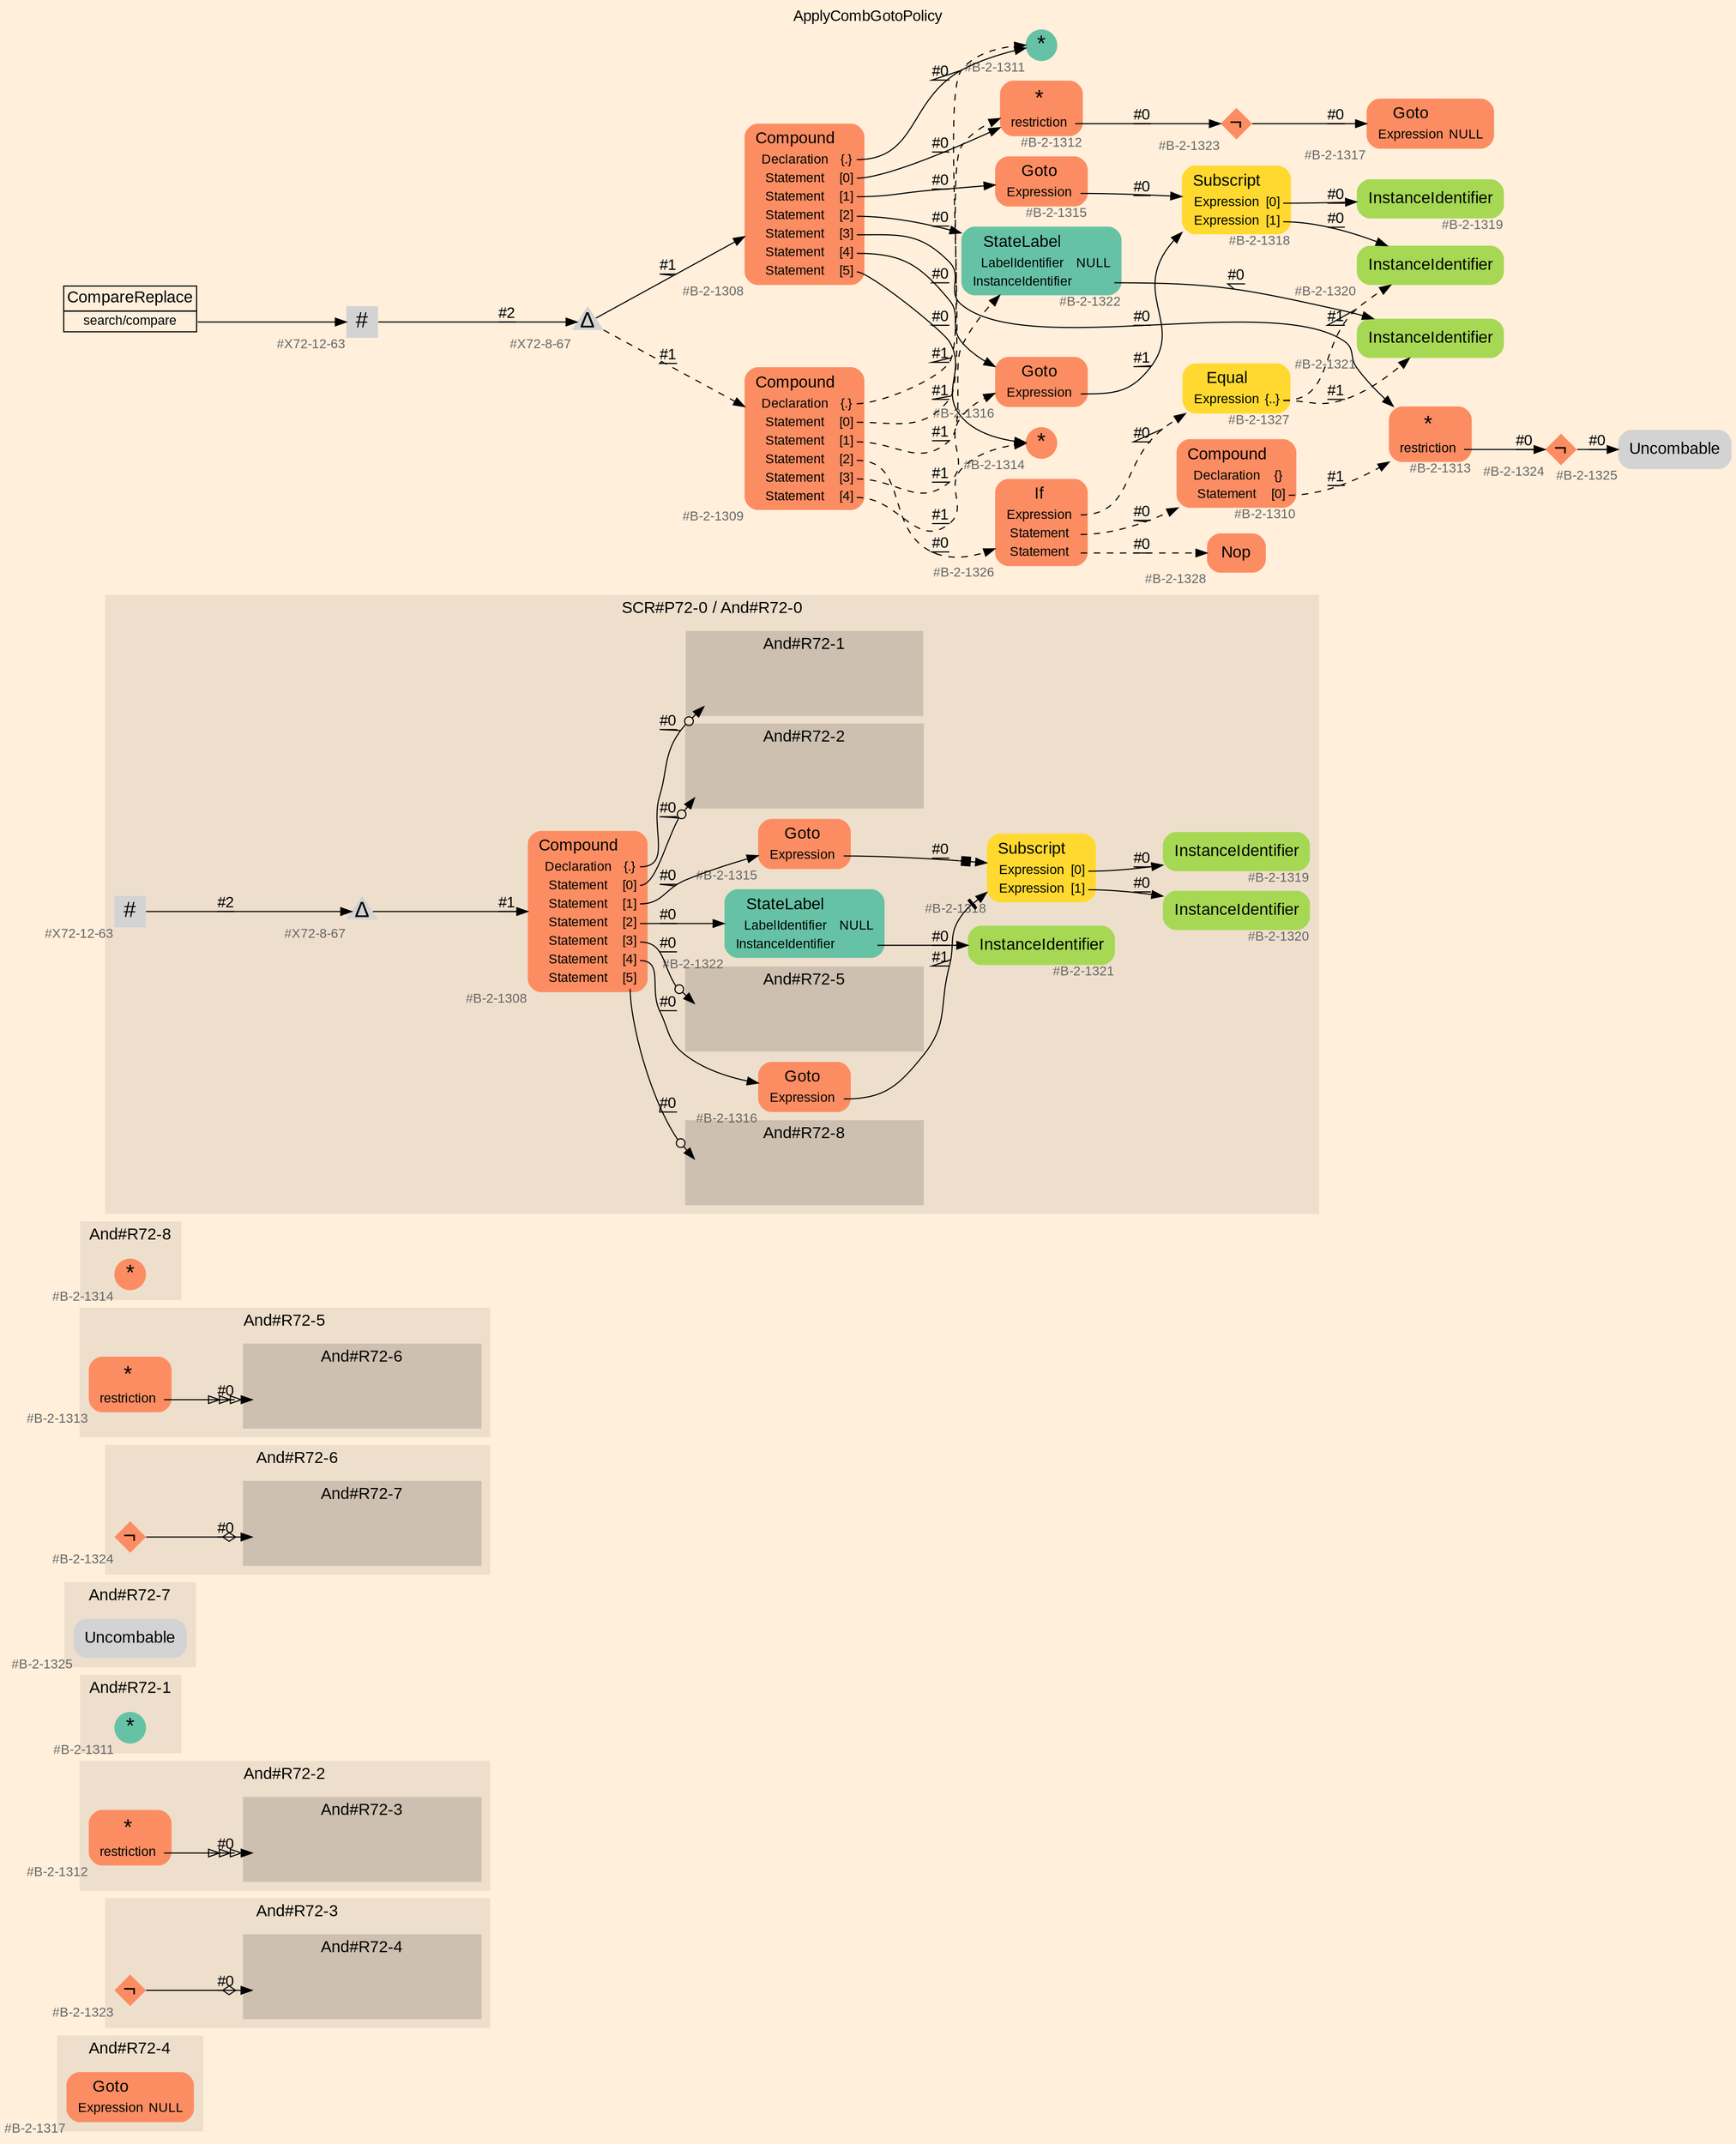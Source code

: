 digraph "ApplyCombGotoPolicy" {
label = "ApplyCombGotoPolicy"
labelloc = t
graph [
    rankdir = "LR"
    ranksep = 0.3
    bgcolor = antiquewhite1
    color = black
    fontcolor = black
    fontname = "Arial"
];
node [
    fontname = "Arial"
];
edge [
    fontname = "Arial"
];

// -------------------- figure And#R72-4 --------------------
// -------- region And#R72-4 ----------
subgraph "clusterAnd#R72-4" {
    label = "And#R72-4"
    style = "filled"
    color = antiquewhite2
    fontsize = "15"
    // -------- block And#R72-4/#B-2-1317 ----------
    "And#R72-4/#B-2-1317" [
        fillcolor = "/set28/2"
        xlabel = "#B-2-1317"
        fontsize = "12"
        fontcolor = grey40
        shape = "plaintext"
        label = <<TABLE BORDER="0" CELLBORDER="0" CELLSPACING="0">
         <TR><TD><FONT COLOR="black" POINT-SIZE="15">Goto</FONT></TD></TR>
         <TR><TD><FONT COLOR="black" POINT-SIZE="12">Expression</FONT></TD><TD PORT="port0"><FONT COLOR="black" POINT-SIZE="12">NULL</FONT></TD></TR>
        </TABLE>>
        style = "rounded,filled"
    ];
    
}


// -------------------- figure And#R72-3 --------------------
// -------- region And#R72-3 ----------
subgraph "clusterAnd#R72-3" {
    label = "And#R72-3"
    style = "filled"
    color = antiquewhite2
    fontsize = "15"
    // -------- block And#R72-3/#B-2-1323 ----------
    "And#R72-3/#B-2-1323" [
        fillcolor = "/set28/2"
        xlabel = "#B-2-1323"
        fontsize = "12"
        fontcolor = grey40
        shape = "diamond"
        label = <<FONT COLOR="black" POINT-SIZE="20">¬</FONT>>
        style = "filled"
        penwidth = 0.0
        fixedsize = true
        width = 0.4
        height = 0.4
    ];
    
    // -------- region And#R72-3/And#R72-4 ----------
    subgraph "clusterAnd#R72-3/And#R72-4" {
        label = "And#R72-4"
        style = "filled"
        color = antiquewhite3
        fontsize = "15"
        // -------- block And#R72-3/And#R72-4/#B-2-1317 ----------
        "And#R72-3/And#R72-4/#B-2-1317" [
            fillcolor = "/set28/2"
            xlabel = "#B-2-1317"
            fontsize = "12"
            fontcolor = grey40
            shape = "none"
            style = "invisible"
        ];
        
    }
    
}

"And#R72-3/#B-2-1323" -> "And#R72-3/And#R72-4/#B-2-1317" [
    arrowhead="normalnoneodiamond"
    label = "#0"
    decorate = true
    color = black
    fontcolor = black
];


// -------------------- figure And#R72-2 --------------------
// -------- region And#R72-2 ----------
subgraph "clusterAnd#R72-2" {
    label = "And#R72-2"
    style = "filled"
    color = antiquewhite2
    fontsize = "15"
    // -------- block And#R72-2/#B-2-1312 ----------
    "And#R72-2/#B-2-1312" [
        fillcolor = "/set28/2"
        xlabel = "#B-2-1312"
        fontsize = "12"
        fontcolor = grey40
        shape = "plaintext"
        label = <<TABLE BORDER="0" CELLBORDER="0" CELLSPACING="0">
         <TR><TD><FONT COLOR="black" POINT-SIZE="20">*</FONT></TD></TR>
         <TR><TD><FONT COLOR="black" POINT-SIZE="12">restriction</FONT></TD><TD PORT="port0"></TD></TR>
        </TABLE>>
        style = "rounded,filled"
    ];
    
    // -------- region And#R72-2/And#R72-3 ----------
    subgraph "clusterAnd#R72-2/And#R72-3" {
        label = "And#R72-3"
        style = "filled"
        color = antiquewhite3
        fontsize = "15"
        // -------- block And#R72-2/And#R72-3/#B-2-1323 ----------
        "And#R72-2/And#R72-3/#B-2-1323" [
            fillcolor = "/set28/2"
            xlabel = "#B-2-1323"
            fontsize = "12"
            fontcolor = grey40
            shape = "none"
            style = "invisible"
        ];
        
    }
    
}

"And#R72-2/#B-2-1312":port0 -> "And#R72-2/And#R72-3/#B-2-1323" [
    arrowhead="normalonormalonormalonormal"
    label = "#0"
    decorate = true
    color = black
    fontcolor = black
];


// -------------------- figure And#R72-1 --------------------
// -------- region And#R72-1 ----------
subgraph "clusterAnd#R72-1" {
    label = "And#R72-1"
    style = "filled"
    color = antiquewhite2
    fontsize = "15"
    // -------- block And#R72-1/#B-2-1311 ----------
    "And#R72-1/#B-2-1311" [
        fillcolor = "/set28/1"
        xlabel = "#B-2-1311"
        fontsize = "12"
        fontcolor = grey40
        shape = "circle"
        label = <<FONT COLOR="black" POINT-SIZE="20">*</FONT>>
        style = "filled"
        penwidth = 0.0
        fixedsize = true
        width = 0.4
        height = 0.4
    ];
    
}


// -------------------- figure And#R72-7 --------------------
// -------- region And#R72-7 ----------
subgraph "clusterAnd#R72-7" {
    label = "And#R72-7"
    style = "filled"
    color = antiquewhite2
    fontsize = "15"
    // -------- block And#R72-7/#B-2-1325 ----------
    "And#R72-7/#B-2-1325" [
        xlabel = "#B-2-1325"
        fontsize = "12"
        fontcolor = grey40
        shape = "plaintext"
        label = <<TABLE BORDER="0" CELLBORDER="0" CELLSPACING="0">
         <TR><TD><FONT COLOR="black" POINT-SIZE="15">Uncombable</FONT></TD></TR>
        </TABLE>>
        style = "rounded,filled"
    ];
    
}


// -------------------- figure And#R72-6 --------------------
// -------- region And#R72-6 ----------
subgraph "clusterAnd#R72-6" {
    label = "And#R72-6"
    style = "filled"
    color = antiquewhite2
    fontsize = "15"
    // -------- block And#R72-6/#B-2-1324 ----------
    "And#R72-6/#B-2-1324" [
        fillcolor = "/set28/2"
        xlabel = "#B-2-1324"
        fontsize = "12"
        fontcolor = grey40
        shape = "diamond"
        label = <<FONT COLOR="black" POINT-SIZE="20">¬</FONT>>
        style = "filled"
        penwidth = 0.0
        fixedsize = true
        width = 0.4
        height = 0.4
    ];
    
    // -------- region And#R72-6/And#R72-7 ----------
    subgraph "clusterAnd#R72-6/And#R72-7" {
        label = "And#R72-7"
        style = "filled"
        color = antiquewhite3
        fontsize = "15"
        // -------- block And#R72-6/And#R72-7/#B-2-1325 ----------
        "And#R72-6/And#R72-7/#B-2-1325" [
            xlabel = "#B-2-1325"
            fontsize = "12"
            fontcolor = grey40
            shape = "none"
            style = "invisible"
        ];
        
    }
    
}

"And#R72-6/#B-2-1324" -> "And#R72-6/And#R72-7/#B-2-1325" [
    arrowhead="normalnoneodiamond"
    label = "#0"
    decorate = true
    color = black
    fontcolor = black
];


// -------------------- figure And#R72-5 --------------------
// -------- region And#R72-5 ----------
subgraph "clusterAnd#R72-5" {
    label = "And#R72-5"
    style = "filled"
    color = antiquewhite2
    fontsize = "15"
    // -------- block And#R72-5/#B-2-1313 ----------
    "And#R72-5/#B-2-1313" [
        fillcolor = "/set28/2"
        xlabel = "#B-2-1313"
        fontsize = "12"
        fontcolor = grey40
        shape = "plaintext"
        label = <<TABLE BORDER="0" CELLBORDER="0" CELLSPACING="0">
         <TR><TD><FONT COLOR="black" POINT-SIZE="20">*</FONT></TD></TR>
         <TR><TD><FONT COLOR="black" POINT-SIZE="12">restriction</FONT></TD><TD PORT="port0"></TD></TR>
        </TABLE>>
        style = "rounded,filled"
    ];
    
    // -------- region And#R72-5/And#R72-6 ----------
    subgraph "clusterAnd#R72-5/And#R72-6" {
        label = "And#R72-6"
        style = "filled"
        color = antiquewhite3
        fontsize = "15"
        // -------- block And#R72-5/And#R72-6/#B-2-1324 ----------
        "And#R72-5/And#R72-6/#B-2-1324" [
            fillcolor = "/set28/2"
            xlabel = "#B-2-1324"
            fontsize = "12"
            fontcolor = grey40
            shape = "none"
            style = "invisible"
        ];
        
    }
    
}

"And#R72-5/#B-2-1313":port0 -> "And#R72-5/And#R72-6/#B-2-1324" [
    arrowhead="normalonormalonormalonormal"
    label = "#0"
    decorate = true
    color = black
    fontcolor = black
];


// -------------------- figure And#R72-8 --------------------
// -------- region And#R72-8 ----------
subgraph "clusterAnd#R72-8" {
    label = "And#R72-8"
    style = "filled"
    color = antiquewhite2
    fontsize = "15"
    // -------- block And#R72-8/#B-2-1314 ----------
    "And#R72-8/#B-2-1314" [
        fillcolor = "/set28/2"
        xlabel = "#B-2-1314"
        fontsize = "12"
        fontcolor = grey40
        shape = "circle"
        label = <<FONT COLOR="black" POINT-SIZE="20">*</FONT>>
        style = "filled"
        penwidth = 0.0
        fixedsize = true
        width = 0.4
        height = 0.4
    ];
    
}


// -------------------- figure And#R72-0 --------------------
// -------- region And#R72-0 ----------
subgraph "clusterAnd#R72-0" {
    label = "SCR#P72-0 / And#R72-0"
    style = "filled"
    color = antiquewhite2
    fontsize = "15"
    // -------- block And#R72-0/#B-2-1320 ----------
    "And#R72-0/#B-2-1320" [
        fillcolor = "/set28/5"
        xlabel = "#B-2-1320"
        fontsize = "12"
        fontcolor = grey40
        shape = "plaintext"
        label = <<TABLE BORDER="0" CELLBORDER="0" CELLSPACING="0">
         <TR><TD><FONT COLOR="black" POINT-SIZE="15">InstanceIdentifier</FONT></TD></TR>
        </TABLE>>
        style = "rounded,filled"
    ];
    
    // -------- block And#R72-0/#B-2-1321 ----------
    "And#R72-0/#B-2-1321" [
        fillcolor = "/set28/5"
        xlabel = "#B-2-1321"
        fontsize = "12"
        fontcolor = grey40
        shape = "plaintext"
        label = <<TABLE BORDER="0" CELLBORDER="0" CELLSPACING="0">
         <TR><TD><FONT COLOR="black" POINT-SIZE="15">InstanceIdentifier</FONT></TD></TR>
        </TABLE>>
        style = "rounded,filled"
    ];
    
    // -------- block And#R72-0/#B-2-1322 ----------
    "And#R72-0/#B-2-1322" [
        fillcolor = "/set28/1"
        xlabel = "#B-2-1322"
        fontsize = "12"
        fontcolor = grey40
        shape = "plaintext"
        label = <<TABLE BORDER="0" CELLBORDER="0" CELLSPACING="0">
         <TR><TD><FONT COLOR="black" POINT-SIZE="15">StateLabel</FONT></TD></TR>
         <TR><TD><FONT COLOR="black" POINT-SIZE="12">LabelIdentifier</FONT></TD><TD PORT="port0"><FONT COLOR="black" POINT-SIZE="12">NULL</FONT></TD></TR>
         <TR><TD><FONT COLOR="black" POINT-SIZE="12">InstanceIdentifier</FONT></TD><TD PORT="port1"></TD></TR>
        </TABLE>>
        style = "rounded,filled"
    ];
    
    // -------- block And#R72-0/#B-2-1316 ----------
    "And#R72-0/#B-2-1316" [
        fillcolor = "/set28/2"
        xlabel = "#B-2-1316"
        fontsize = "12"
        fontcolor = grey40
        shape = "plaintext"
        label = <<TABLE BORDER="0" CELLBORDER="0" CELLSPACING="0">
         <TR><TD><FONT COLOR="black" POINT-SIZE="15">Goto</FONT></TD></TR>
         <TR><TD><FONT COLOR="black" POINT-SIZE="12">Expression</FONT></TD><TD PORT="port0"></TD></TR>
        </TABLE>>
        style = "rounded,filled"
    ];
    
    // -------- block And#R72-0/#B-2-1308 ----------
    "And#R72-0/#B-2-1308" [
        fillcolor = "/set28/2"
        xlabel = "#B-2-1308"
        fontsize = "12"
        fontcolor = grey40
        shape = "plaintext"
        label = <<TABLE BORDER="0" CELLBORDER="0" CELLSPACING="0">
         <TR><TD><FONT COLOR="black" POINT-SIZE="15">Compound</FONT></TD></TR>
         <TR><TD><FONT COLOR="black" POINT-SIZE="12">Declaration</FONT></TD><TD PORT="port0"><FONT COLOR="black" POINT-SIZE="12">{.}</FONT></TD></TR>
         <TR><TD><FONT COLOR="black" POINT-SIZE="12">Statement</FONT></TD><TD PORT="port1"><FONT COLOR="black" POINT-SIZE="12">[0]</FONT></TD></TR>
         <TR><TD><FONT COLOR="black" POINT-SIZE="12">Statement</FONT></TD><TD PORT="port2"><FONT COLOR="black" POINT-SIZE="12">[1]</FONT></TD></TR>
         <TR><TD><FONT COLOR="black" POINT-SIZE="12">Statement</FONT></TD><TD PORT="port3"><FONT COLOR="black" POINT-SIZE="12">[2]</FONT></TD></TR>
         <TR><TD><FONT COLOR="black" POINT-SIZE="12">Statement</FONT></TD><TD PORT="port4"><FONT COLOR="black" POINT-SIZE="12">[3]</FONT></TD></TR>
         <TR><TD><FONT COLOR="black" POINT-SIZE="12">Statement</FONT></TD><TD PORT="port5"><FONT COLOR="black" POINT-SIZE="12">[4]</FONT></TD></TR>
         <TR><TD><FONT COLOR="black" POINT-SIZE="12">Statement</FONT></TD><TD PORT="port6"><FONT COLOR="black" POINT-SIZE="12">[5]</FONT></TD></TR>
        </TABLE>>
        style = "rounded,filled"
    ];
    
    // -------- block And#R72-0/#X72-8-67 ----------
    "And#R72-0/#X72-8-67" [
        xlabel = "#X72-8-67"
        fontsize = "12"
        fontcolor = grey40
        shape = "triangle"
        label = <<FONT COLOR="black" POINT-SIZE="20">Δ</FONT>>
        style = "filled"
        penwidth = 0.0
        fixedsize = true
        width = 0.4
        height = 0.4
    ];
    
    // -------- block And#R72-0/#B-2-1319 ----------
    "And#R72-0/#B-2-1319" [
        fillcolor = "/set28/5"
        xlabel = "#B-2-1319"
        fontsize = "12"
        fontcolor = grey40
        shape = "plaintext"
        label = <<TABLE BORDER="0" CELLBORDER="0" CELLSPACING="0">
         <TR><TD><FONT COLOR="black" POINT-SIZE="15">InstanceIdentifier</FONT></TD></TR>
        </TABLE>>
        style = "rounded,filled"
    ];
    
    // -------- block And#R72-0/#B-2-1315 ----------
    "And#R72-0/#B-2-1315" [
        fillcolor = "/set28/2"
        xlabel = "#B-2-1315"
        fontsize = "12"
        fontcolor = grey40
        shape = "plaintext"
        label = <<TABLE BORDER="0" CELLBORDER="0" CELLSPACING="0">
         <TR><TD><FONT COLOR="black" POINT-SIZE="15">Goto</FONT></TD></TR>
         <TR><TD><FONT COLOR="black" POINT-SIZE="12">Expression</FONT></TD><TD PORT="port0"></TD></TR>
        </TABLE>>
        style = "rounded,filled"
    ];
    
    // -------- block And#R72-0/#B-2-1318 ----------
    "And#R72-0/#B-2-1318" [
        fillcolor = "/set28/6"
        xlabel = "#B-2-1318"
        fontsize = "12"
        fontcolor = grey40
        shape = "plaintext"
        label = <<TABLE BORDER="0" CELLBORDER="0" CELLSPACING="0">
         <TR><TD><FONT COLOR="black" POINT-SIZE="15">Subscript</FONT></TD></TR>
         <TR><TD><FONT COLOR="black" POINT-SIZE="12">Expression</FONT></TD><TD PORT="port0"><FONT COLOR="black" POINT-SIZE="12">[0]</FONT></TD></TR>
         <TR><TD><FONT COLOR="black" POINT-SIZE="12">Expression</FONT></TD><TD PORT="port1"><FONT COLOR="black" POINT-SIZE="12">[1]</FONT></TD></TR>
        </TABLE>>
        style = "rounded,filled"
    ];
    
    // -------- block And#R72-0/#X72-12-63 ----------
    "And#R72-0/#X72-12-63" [
        xlabel = "#X72-12-63"
        fontsize = "12"
        fontcolor = grey40
        shape = "square"
        label = <<FONT COLOR="black" POINT-SIZE="20">#</FONT>>
        style = "filled"
        penwidth = 0.0
        fixedsize = true
        width = 0.4
        height = 0.4
    ];
    
    // -------- region And#R72-0/And#R72-1 ----------
    subgraph "clusterAnd#R72-0/And#R72-1" {
        label = "And#R72-1"
        style = "filled"
        color = antiquewhite3
        fontsize = "15"
        // -------- block And#R72-0/And#R72-1/#B-2-1311 ----------
        "And#R72-0/And#R72-1/#B-2-1311" [
            fillcolor = "/set28/1"
            xlabel = "#B-2-1311"
            fontsize = "12"
            fontcolor = grey40
            shape = "none"
            style = "invisible"
        ];
        
    }
    
    // -------- region And#R72-0/And#R72-2 ----------
    subgraph "clusterAnd#R72-0/And#R72-2" {
        label = "And#R72-2"
        style = "filled"
        color = antiquewhite3
        fontsize = "15"
        // -------- block And#R72-0/And#R72-2/#B-2-1312 ----------
        "And#R72-0/And#R72-2/#B-2-1312" [
            fillcolor = "/set28/2"
            xlabel = "#B-2-1312"
            fontsize = "12"
            fontcolor = grey40
            shape = "none"
            style = "invisible"
        ];
        
    }
    
    // -------- region And#R72-0/And#R72-5 ----------
    subgraph "clusterAnd#R72-0/And#R72-5" {
        label = "And#R72-5"
        style = "filled"
        color = antiquewhite3
        fontsize = "15"
        // -------- block And#R72-0/And#R72-5/#B-2-1313 ----------
        "And#R72-0/And#R72-5/#B-2-1313" [
            fillcolor = "/set28/2"
            xlabel = "#B-2-1313"
            fontsize = "12"
            fontcolor = grey40
            shape = "none"
            style = "invisible"
        ];
        
    }
    
    // -------- region And#R72-0/And#R72-8 ----------
    subgraph "clusterAnd#R72-0/And#R72-8" {
        label = "And#R72-8"
        style = "filled"
        color = antiquewhite3
        fontsize = "15"
        // -------- block And#R72-0/And#R72-8/#B-2-1314 ----------
        "And#R72-0/And#R72-8/#B-2-1314" [
            fillcolor = "/set28/2"
            xlabel = "#B-2-1314"
            fontsize = "12"
            fontcolor = grey40
            shape = "none"
            style = "invisible"
        ];
        
    }
    
}

"And#R72-0/#B-2-1322":port1 -> "And#R72-0/#B-2-1321" [
    label = "#0"
    decorate = true
    color = black
    fontcolor = black
];

"And#R72-0/#B-2-1316":port0 -> "And#R72-0/#B-2-1318" [
    arrowhead="normalnonetee"
    label = "#1"
    decorate = true
    color = black
    fontcolor = black
];

"And#R72-0/#B-2-1308":port0 -> "And#R72-0/And#R72-1/#B-2-1311" [
    arrowhead="normalnoneodot"
    label = "#0"
    decorate = true
    color = black
    fontcolor = black
];

"And#R72-0/#B-2-1308":port1 -> "And#R72-0/And#R72-2/#B-2-1312" [
    arrowhead="normalnoneodot"
    label = "#0"
    decorate = true
    color = black
    fontcolor = black
];

"And#R72-0/#B-2-1308":port2 -> "And#R72-0/#B-2-1315" [
    label = "#0"
    decorate = true
    color = black
    fontcolor = black
];

"And#R72-0/#B-2-1308":port3 -> "And#R72-0/#B-2-1322" [
    label = "#0"
    decorate = true
    color = black
    fontcolor = black
];

"And#R72-0/#B-2-1308":port4 -> "And#R72-0/And#R72-5/#B-2-1313" [
    arrowhead="normalnoneodot"
    label = "#0"
    decorate = true
    color = black
    fontcolor = black
];

"And#R72-0/#B-2-1308":port5 -> "And#R72-0/#B-2-1316" [
    label = "#0"
    decorate = true
    color = black
    fontcolor = black
];

"And#R72-0/#B-2-1308":port6 -> "And#R72-0/And#R72-8/#B-2-1314" [
    arrowhead="normalnoneodot"
    label = "#0"
    decorate = true
    color = black
    fontcolor = black
];

"And#R72-0/#X72-8-67" -> "And#R72-0/#B-2-1308" [
    label = "#1"
    decorate = true
    color = black
    fontcolor = black
];

"And#R72-0/#B-2-1315":port0 -> "And#R72-0/#B-2-1318" [
    arrowhead="normalnonebox"
    label = "#0"
    decorate = true
    color = black
    fontcolor = black
];

"And#R72-0/#B-2-1318":port0 -> "And#R72-0/#B-2-1319" [
    label = "#0"
    decorate = true
    color = black
    fontcolor = black
];

"And#R72-0/#B-2-1318":port1 -> "And#R72-0/#B-2-1320" [
    label = "#0"
    decorate = true
    color = black
    fontcolor = black
];

"And#R72-0/#X72-12-63" -> "And#R72-0/#X72-8-67" [
    label = "#2"
    decorate = true
    color = black
    fontcolor = black
];


// -------------------- transformation figure --------------------
// -------- block CR#X72-10-72 ----------
"CR#X72-10-72" [
    fillcolor = antiquewhite1
    fontsize = "12"
    fontcolor = grey40
    shape = "plaintext"
    label = <<TABLE BORDER="0" CELLBORDER="1" CELLSPACING="0">
     <TR><TD><FONT COLOR="black" POINT-SIZE="15">CompareReplace</FONT></TD></TR>
     <TR><TD PORT="port0"><FONT COLOR="black" POINT-SIZE="12">search/compare</FONT></TD></TR>
    </TABLE>>
    style = "filled"
    color = black
];

// -------- block #X72-12-63 ----------
"#X72-12-63" [
    xlabel = "#X72-12-63"
    fontsize = "12"
    fontcolor = grey40
    shape = "square"
    label = <<FONT COLOR="black" POINT-SIZE="20">#</FONT>>
    style = "filled"
    penwidth = 0.0
    fixedsize = true
    width = 0.4
    height = 0.4
];

// -------- block #X72-8-67 ----------
"#X72-8-67" [
    xlabel = "#X72-8-67"
    fontsize = "12"
    fontcolor = grey40
    shape = "triangle"
    label = <<FONT COLOR="black" POINT-SIZE="20">Δ</FONT>>
    style = "filled"
    penwidth = 0.0
    fixedsize = true
    width = 0.4
    height = 0.4
];

// -------- block #B-2-1308 ----------
"#B-2-1308" [
    fillcolor = "/set28/2"
    xlabel = "#B-2-1308"
    fontsize = "12"
    fontcolor = grey40
    shape = "plaintext"
    label = <<TABLE BORDER="0" CELLBORDER="0" CELLSPACING="0">
     <TR><TD><FONT COLOR="black" POINT-SIZE="15">Compound</FONT></TD></TR>
     <TR><TD><FONT COLOR="black" POINT-SIZE="12">Declaration</FONT></TD><TD PORT="port0"><FONT COLOR="black" POINT-SIZE="12">{.}</FONT></TD></TR>
     <TR><TD><FONT COLOR="black" POINT-SIZE="12">Statement</FONT></TD><TD PORT="port1"><FONT COLOR="black" POINT-SIZE="12">[0]</FONT></TD></TR>
     <TR><TD><FONT COLOR="black" POINT-SIZE="12">Statement</FONT></TD><TD PORT="port2"><FONT COLOR="black" POINT-SIZE="12">[1]</FONT></TD></TR>
     <TR><TD><FONT COLOR="black" POINT-SIZE="12">Statement</FONT></TD><TD PORT="port3"><FONT COLOR="black" POINT-SIZE="12">[2]</FONT></TD></TR>
     <TR><TD><FONT COLOR="black" POINT-SIZE="12">Statement</FONT></TD><TD PORT="port4"><FONT COLOR="black" POINT-SIZE="12">[3]</FONT></TD></TR>
     <TR><TD><FONT COLOR="black" POINT-SIZE="12">Statement</FONT></TD><TD PORT="port5"><FONT COLOR="black" POINT-SIZE="12">[4]</FONT></TD></TR>
     <TR><TD><FONT COLOR="black" POINT-SIZE="12">Statement</FONT></TD><TD PORT="port6"><FONT COLOR="black" POINT-SIZE="12">[5]</FONT></TD></TR>
    </TABLE>>
    style = "rounded,filled"
];

// -------- block #B-2-1311 ----------
"#B-2-1311" [
    fillcolor = "/set28/1"
    xlabel = "#B-2-1311"
    fontsize = "12"
    fontcolor = grey40
    shape = "circle"
    label = <<FONT COLOR="black" POINT-SIZE="20">*</FONT>>
    style = "filled"
    penwidth = 0.0
    fixedsize = true
    width = 0.4
    height = 0.4
];

// -------- block #B-2-1312 ----------
"#B-2-1312" [
    fillcolor = "/set28/2"
    xlabel = "#B-2-1312"
    fontsize = "12"
    fontcolor = grey40
    shape = "plaintext"
    label = <<TABLE BORDER="0" CELLBORDER="0" CELLSPACING="0">
     <TR><TD><FONT COLOR="black" POINT-SIZE="20">*</FONT></TD></TR>
     <TR><TD><FONT COLOR="black" POINT-SIZE="12">restriction</FONT></TD><TD PORT="port0"></TD></TR>
    </TABLE>>
    style = "rounded,filled"
];

// -------- block #B-2-1323 ----------
"#B-2-1323" [
    fillcolor = "/set28/2"
    xlabel = "#B-2-1323"
    fontsize = "12"
    fontcolor = grey40
    shape = "diamond"
    label = <<FONT COLOR="black" POINT-SIZE="20">¬</FONT>>
    style = "filled"
    penwidth = 0.0
    fixedsize = true
    width = 0.4
    height = 0.4
];

// -------- block #B-2-1317 ----------
"#B-2-1317" [
    fillcolor = "/set28/2"
    xlabel = "#B-2-1317"
    fontsize = "12"
    fontcolor = grey40
    shape = "plaintext"
    label = <<TABLE BORDER="0" CELLBORDER="0" CELLSPACING="0">
     <TR><TD><FONT COLOR="black" POINT-SIZE="15">Goto</FONT></TD></TR>
     <TR><TD><FONT COLOR="black" POINT-SIZE="12">Expression</FONT></TD><TD PORT="port0"><FONT COLOR="black" POINT-SIZE="12">NULL</FONT></TD></TR>
    </TABLE>>
    style = "rounded,filled"
];

// -------- block #B-2-1315 ----------
"#B-2-1315" [
    fillcolor = "/set28/2"
    xlabel = "#B-2-1315"
    fontsize = "12"
    fontcolor = grey40
    shape = "plaintext"
    label = <<TABLE BORDER="0" CELLBORDER="0" CELLSPACING="0">
     <TR><TD><FONT COLOR="black" POINT-SIZE="15">Goto</FONT></TD></TR>
     <TR><TD><FONT COLOR="black" POINT-SIZE="12">Expression</FONT></TD><TD PORT="port0"></TD></TR>
    </TABLE>>
    style = "rounded,filled"
];

// -------- block #B-2-1318 ----------
"#B-2-1318" [
    fillcolor = "/set28/6"
    xlabel = "#B-2-1318"
    fontsize = "12"
    fontcolor = grey40
    shape = "plaintext"
    label = <<TABLE BORDER="0" CELLBORDER="0" CELLSPACING="0">
     <TR><TD><FONT COLOR="black" POINT-SIZE="15">Subscript</FONT></TD></TR>
     <TR><TD><FONT COLOR="black" POINT-SIZE="12">Expression</FONT></TD><TD PORT="port0"><FONT COLOR="black" POINT-SIZE="12">[0]</FONT></TD></TR>
     <TR><TD><FONT COLOR="black" POINT-SIZE="12">Expression</FONT></TD><TD PORT="port1"><FONT COLOR="black" POINT-SIZE="12">[1]</FONT></TD></TR>
    </TABLE>>
    style = "rounded,filled"
];

// -------- block #B-2-1319 ----------
"#B-2-1319" [
    fillcolor = "/set28/5"
    xlabel = "#B-2-1319"
    fontsize = "12"
    fontcolor = grey40
    shape = "plaintext"
    label = <<TABLE BORDER="0" CELLBORDER="0" CELLSPACING="0">
     <TR><TD><FONT COLOR="black" POINT-SIZE="15">InstanceIdentifier</FONT></TD></TR>
    </TABLE>>
    style = "rounded,filled"
];

// -------- block #B-2-1320 ----------
"#B-2-1320" [
    fillcolor = "/set28/5"
    xlabel = "#B-2-1320"
    fontsize = "12"
    fontcolor = grey40
    shape = "plaintext"
    label = <<TABLE BORDER="0" CELLBORDER="0" CELLSPACING="0">
     <TR><TD><FONT COLOR="black" POINT-SIZE="15">InstanceIdentifier</FONT></TD></TR>
    </TABLE>>
    style = "rounded,filled"
];

// -------- block #B-2-1322 ----------
"#B-2-1322" [
    fillcolor = "/set28/1"
    xlabel = "#B-2-1322"
    fontsize = "12"
    fontcolor = grey40
    shape = "plaintext"
    label = <<TABLE BORDER="0" CELLBORDER="0" CELLSPACING="0">
     <TR><TD><FONT COLOR="black" POINT-SIZE="15">StateLabel</FONT></TD></TR>
     <TR><TD><FONT COLOR="black" POINT-SIZE="12">LabelIdentifier</FONT></TD><TD PORT="port0"><FONT COLOR="black" POINT-SIZE="12">NULL</FONT></TD></TR>
     <TR><TD><FONT COLOR="black" POINT-SIZE="12">InstanceIdentifier</FONT></TD><TD PORT="port1"></TD></TR>
    </TABLE>>
    style = "rounded,filled"
];

// -------- block #B-2-1321 ----------
"#B-2-1321" [
    fillcolor = "/set28/5"
    xlabel = "#B-2-1321"
    fontsize = "12"
    fontcolor = grey40
    shape = "plaintext"
    label = <<TABLE BORDER="0" CELLBORDER="0" CELLSPACING="0">
     <TR><TD><FONT COLOR="black" POINT-SIZE="15">InstanceIdentifier</FONT></TD></TR>
    </TABLE>>
    style = "rounded,filled"
];

// -------- block #B-2-1313 ----------
"#B-2-1313" [
    fillcolor = "/set28/2"
    xlabel = "#B-2-1313"
    fontsize = "12"
    fontcolor = grey40
    shape = "plaintext"
    label = <<TABLE BORDER="0" CELLBORDER="0" CELLSPACING="0">
     <TR><TD><FONT COLOR="black" POINT-SIZE="20">*</FONT></TD></TR>
     <TR><TD><FONT COLOR="black" POINT-SIZE="12">restriction</FONT></TD><TD PORT="port0"></TD></TR>
    </TABLE>>
    style = "rounded,filled"
];

// -------- block #B-2-1324 ----------
"#B-2-1324" [
    fillcolor = "/set28/2"
    xlabel = "#B-2-1324"
    fontsize = "12"
    fontcolor = grey40
    shape = "diamond"
    label = <<FONT COLOR="black" POINT-SIZE="20">¬</FONT>>
    style = "filled"
    penwidth = 0.0
    fixedsize = true
    width = 0.4
    height = 0.4
];

// -------- block #B-2-1325 ----------
"#B-2-1325" [
    xlabel = "#B-2-1325"
    fontsize = "12"
    fontcolor = grey40
    shape = "plaintext"
    label = <<TABLE BORDER="0" CELLBORDER="0" CELLSPACING="0">
     <TR><TD><FONT COLOR="black" POINT-SIZE="15">Uncombable</FONT></TD></TR>
    </TABLE>>
    style = "rounded,filled"
];

// -------- block #B-2-1316 ----------
"#B-2-1316" [
    fillcolor = "/set28/2"
    xlabel = "#B-2-1316"
    fontsize = "12"
    fontcolor = grey40
    shape = "plaintext"
    label = <<TABLE BORDER="0" CELLBORDER="0" CELLSPACING="0">
     <TR><TD><FONT COLOR="black" POINT-SIZE="15">Goto</FONT></TD></TR>
     <TR><TD><FONT COLOR="black" POINT-SIZE="12">Expression</FONT></TD><TD PORT="port0"></TD></TR>
    </TABLE>>
    style = "rounded,filled"
];

// -------- block #B-2-1314 ----------
"#B-2-1314" [
    fillcolor = "/set28/2"
    xlabel = "#B-2-1314"
    fontsize = "12"
    fontcolor = grey40
    shape = "circle"
    label = <<FONT COLOR="black" POINT-SIZE="20">*</FONT>>
    style = "filled"
    penwidth = 0.0
    fixedsize = true
    width = 0.4
    height = 0.4
];

// -------- block #B-2-1309 ----------
"#B-2-1309" [
    fillcolor = "/set28/2"
    xlabel = "#B-2-1309"
    fontsize = "12"
    fontcolor = grey40
    shape = "plaintext"
    label = <<TABLE BORDER="0" CELLBORDER="0" CELLSPACING="0">
     <TR><TD><FONT COLOR="black" POINT-SIZE="15">Compound</FONT></TD></TR>
     <TR><TD><FONT COLOR="black" POINT-SIZE="12">Declaration</FONT></TD><TD PORT="port0"><FONT COLOR="black" POINT-SIZE="12">{.}</FONT></TD></TR>
     <TR><TD><FONT COLOR="black" POINT-SIZE="12">Statement</FONT></TD><TD PORT="port1"><FONT COLOR="black" POINT-SIZE="12">[0]</FONT></TD></TR>
     <TR><TD><FONT COLOR="black" POINT-SIZE="12">Statement</FONT></TD><TD PORT="port2"><FONT COLOR="black" POINT-SIZE="12">[1]</FONT></TD></TR>
     <TR><TD><FONT COLOR="black" POINT-SIZE="12">Statement</FONT></TD><TD PORT="port3"><FONT COLOR="black" POINT-SIZE="12">[2]</FONT></TD></TR>
     <TR><TD><FONT COLOR="black" POINT-SIZE="12">Statement</FONT></TD><TD PORT="port4"><FONT COLOR="black" POINT-SIZE="12">[3]</FONT></TD></TR>
     <TR><TD><FONT COLOR="black" POINT-SIZE="12">Statement</FONT></TD><TD PORT="port5"><FONT COLOR="black" POINT-SIZE="12">[4]</FONT></TD></TR>
    </TABLE>>
    style = "rounded,filled"
];

// -------- block #B-2-1326 ----------
"#B-2-1326" [
    fillcolor = "/set28/2"
    xlabel = "#B-2-1326"
    fontsize = "12"
    fontcolor = grey40
    shape = "plaintext"
    label = <<TABLE BORDER="0" CELLBORDER="0" CELLSPACING="0">
     <TR><TD><FONT COLOR="black" POINT-SIZE="15">If</FONT></TD></TR>
     <TR><TD><FONT COLOR="black" POINT-SIZE="12">Expression</FONT></TD><TD PORT="port0"></TD></TR>
     <TR><TD><FONT COLOR="black" POINT-SIZE="12">Statement</FONT></TD><TD PORT="port1"></TD></TR>
     <TR><TD><FONT COLOR="black" POINT-SIZE="12">Statement</FONT></TD><TD PORT="port2"></TD></TR>
    </TABLE>>
    style = "rounded,filled"
];

// -------- block #B-2-1327 ----------
"#B-2-1327" [
    fillcolor = "/set28/6"
    xlabel = "#B-2-1327"
    fontsize = "12"
    fontcolor = grey40
    shape = "plaintext"
    label = <<TABLE BORDER="0" CELLBORDER="0" CELLSPACING="0">
     <TR><TD><FONT COLOR="black" POINT-SIZE="15">Equal</FONT></TD></TR>
     <TR><TD><FONT COLOR="black" POINT-SIZE="12">Expression</FONT></TD><TD PORT="port0"><FONT COLOR="black" POINT-SIZE="12">{..}</FONT></TD></TR>
    </TABLE>>
    style = "rounded,filled"
];

// -------- block #B-2-1310 ----------
"#B-2-1310" [
    fillcolor = "/set28/2"
    xlabel = "#B-2-1310"
    fontsize = "12"
    fontcolor = grey40
    shape = "plaintext"
    label = <<TABLE BORDER="0" CELLBORDER="0" CELLSPACING="0">
     <TR><TD><FONT COLOR="black" POINT-SIZE="15">Compound</FONT></TD></TR>
     <TR><TD><FONT COLOR="black" POINT-SIZE="12">Declaration</FONT></TD><TD PORT="port0"><FONT COLOR="black" POINT-SIZE="12">{}</FONT></TD></TR>
     <TR><TD><FONT COLOR="black" POINT-SIZE="12">Statement</FONT></TD><TD PORT="port1"><FONT COLOR="black" POINT-SIZE="12">[0]</FONT></TD></TR>
    </TABLE>>
    style = "rounded,filled"
];

// -------- block #B-2-1328 ----------
"#B-2-1328" [
    fillcolor = "/set28/2"
    xlabel = "#B-2-1328"
    fontsize = "12"
    fontcolor = grey40
    shape = "plaintext"
    label = <<TABLE BORDER="0" CELLBORDER="0" CELLSPACING="0">
     <TR><TD><FONT COLOR="black" POINT-SIZE="15">Nop</FONT></TD></TR>
    </TABLE>>
    style = "rounded,filled"
];

"CR#X72-10-72":port0 -> "#X72-12-63" [
    label = ""
    decorate = true
    color = black
    fontcolor = black
];

"#X72-12-63" -> "#X72-8-67" [
    label = "#2"
    decorate = true
    color = black
    fontcolor = black
];

"#X72-8-67" -> "#B-2-1308" [
    label = "#1"
    decorate = true
    color = black
    fontcolor = black
];

"#X72-8-67" -> "#B-2-1309" [
    style="dashed"
    label = "#1"
    decorate = true
    color = black
    fontcolor = black
];

"#B-2-1308":port0 -> "#B-2-1311" [
    label = "#0"
    decorate = true
    color = black
    fontcolor = black
];

"#B-2-1308":port1 -> "#B-2-1312" [
    label = "#0"
    decorate = true
    color = black
    fontcolor = black
];

"#B-2-1308":port2 -> "#B-2-1315" [
    label = "#0"
    decorate = true
    color = black
    fontcolor = black
];

"#B-2-1308":port3 -> "#B-2-1322" [
    label = "#0"
    decorate = true
    color = black
    fontcolor = black
];

"#B-2-1308":port4 -> "#B-2-1313" [
    label = "#0"
    decorate = true
    color = black
    fontcolor = black
];

"#B-2-1308":port5 -> "#B-2-1316" [
    label = "#0"
    decorate = true
    color = black
    fontcolor = black
];

"#B-2-1308":port6 -> "#B-2-1314" [
    label = "#0"
    decorate = true
    color = black
    fontcolor = black
];

"#B-2-1312":port0 -> "#B-2-1323" [
    label = "#0"
    decorate = true
    color = black
    fontcolor = black
];

"#B-2-1323" -> "#B-2-1317" [
    label = "#0"
    decorate = true
    color = black
    fontcolor = black
];

"#B-2-1315":port0 -> "#B-2-1318" [
    label = "#0"
    decorate = true
    color = black
    fontcolor = black
];

"#B-2-1318":port0 -> "#B-2-1319" [
    label = "#0"
    decorate = true
    color = black
    fontcolor = black
];

"#B-2-1318":port1 -> "#B-2-1320" [
    label = "#0"
    decorate = true
    color = black
    fontcolor = black
];

"#B-2-1322":port1 -> "#B-2-1321" [
    label = "#0"
    decorate = true
    color = black
    fontcolor = black
];

"#B-2-1313":port0 -> "#B-2-1324" [
    label = "#0"
    decorate = true
    color = black
    fontcolor = black
];

"#B-2-1324" -> "#B-2-1325" [
    label = "#0"
    decorate = true
    color = black
    fontcolor = black
];

"#B-2-1316":port0 -> "#B-2-1318" [
    label = "#1"
    decorate = true
    color = black
    fontcolor = black
];

"#B-2-1309":port0 -> "#B-2-1311" [
    style="dashed"
    label = "#1"
    decorate = true
    color = black
    fontcolor = black
];

"#B-2-1309":port1 -> "#B-2-1312" [
    style="dashed"
    label = "#1"
    decorate = true
    color = black
    fontcolor = black
];

"#B-2-1309":port2 -> "#B-2-1322" [
    style="dashed"
    label = "#1"
    decorate = true
    color = black
    fontcolor = black
];

"#B-2-1309":port3 -> "#B-2-1326" [
    style="dashed"
    label = "#0"
    decorate = true
    color = black
    fontcolor = black
];

"#B-2-1309":port4 -> "#B-2-1316" [
    style="dashed"
    label = "#1"
    decorate = true
    color = black
    fontcolor = black
];

"#B-2-1309":port5 -> "#B-2-1314" [
    style="dashed"
    label = "#1"
    decorate = true
    color = black
    fontcolor = black
];

"#B-2-1326":port0 -> "#B-2-1327" [
    style="dashed"
    label = "#0"
    decorate = true
    color = black
    fontcolor = black
];

"#B-2-1326":port1 -> "#B-2-1310" [
    style="dashed"
    label = "#0"
    decorate = true
    color = black
    fontcolor = black
];

"#B-2-1326":port2 -> "#B-2-1328" [
    style="dashed"
    label = "#0"
    decorate = true
    color = black
    fontcolor = black
];

"#B-2-1327":port0 -> "#B-2-1320" [
    style="dashed"
    label = "#1"
    decorate = true
    color = black
    fontcolor = black
];

"#B-2-1327":port0 -> "#B-2-1321" [
    style="dashed"
    label = "#1"
    decorate = true
    color = black
    fontcolor = black
];

"#B-2-1310":port1 -> "#B-2-1313" [
    style="dashed"
    label = "#1"
    decorate = true
    color = black
    fontcolor = black
];


}
